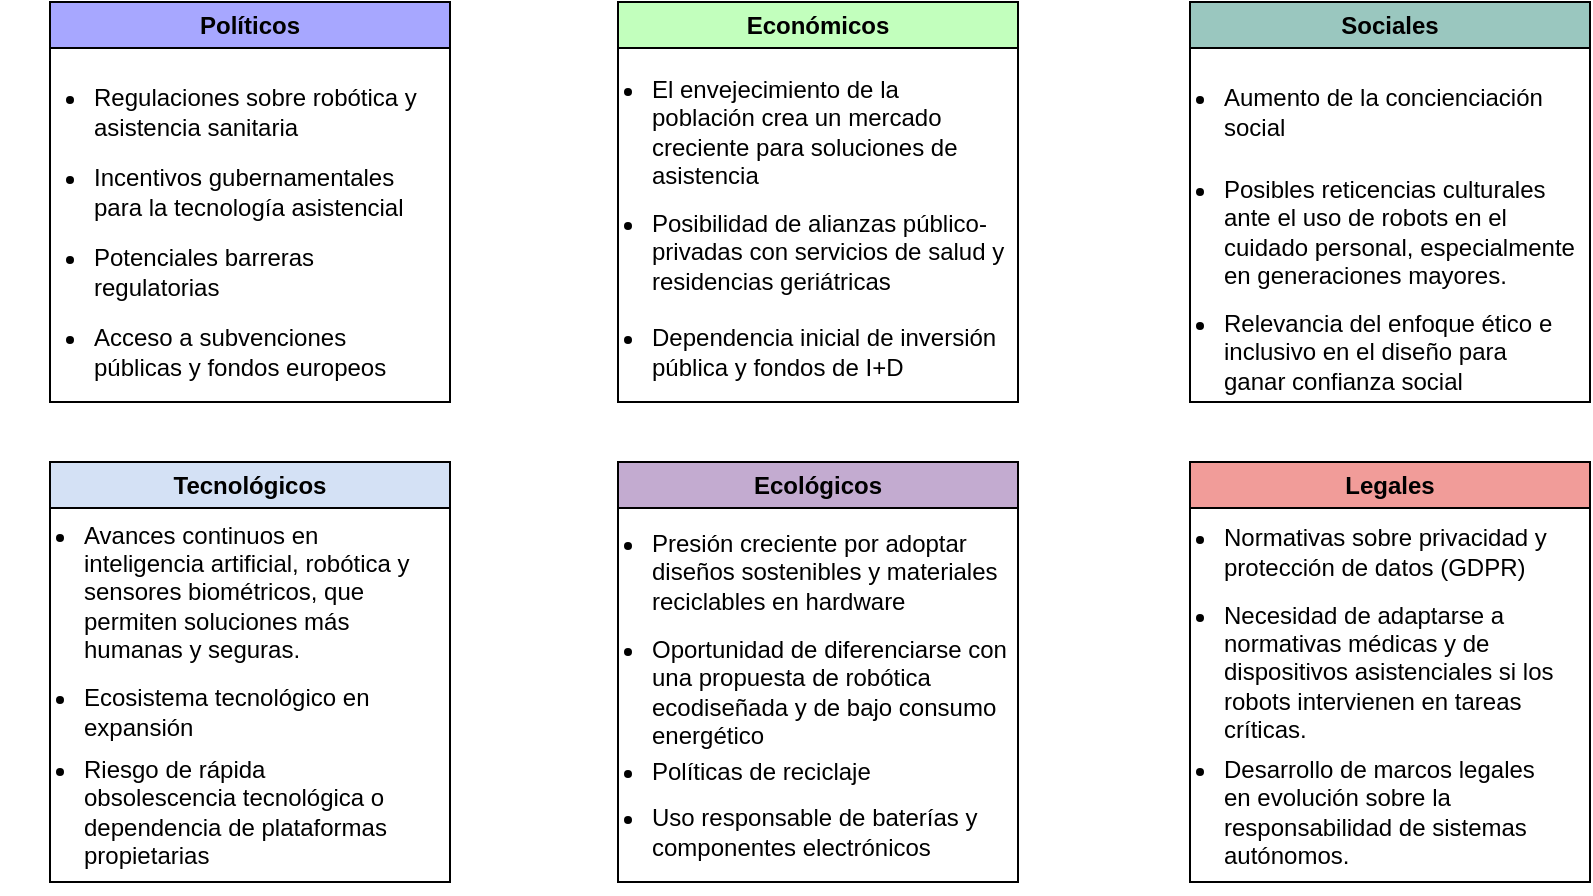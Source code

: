 <mxfile version="27.0.5">
  <diagram name="Página-1" id="KQDYIZzab1s5SlYYewiA">
    <mxGraphModel grid="1" page="1" gridSize="10" guides="1" tooltips="1" connect="1" arrows="1" fold="1" pageScale="1" pageWidth="827" pageHeight="1169" math="0" shadow="0">
      <root>
        <mxCell id="0" />
        <mxCell id="1" parent="0" />
        <mxCell id="4xcO3Zxa15kBrKBXQhS6-15" value="Políticos" style="swimlane;whiteSpace=wrap;html=1;fillColor=#A7A7FF;" vertex="1" parent="1">
          <mxGeometry x="30" y="10" width="200" height="200" as="geometry" />
        </mxCell>
        <mxCell id="4xcO3Zxa15kBrKBXQhS6-16" value="&lt;ul&gt;&lt;li&gt;&lt;span style=&quot;&quot;&gt;Regulaciones sobre robótica y asistencia sanitaria&lt;/span&gt;&lt;/li&gt;&lt;/ul&gt;" style="text;html=1;align=left;verticalAlign=middle;whiteSpace=wrap;rounded=0;" vertex="1" parent="4xcO3Zxa15kBrKBXQhS6-15">
          <mxGeometry x="-20" y="40" width="210" height="30" as="geometry" />
        </mxCell>
        <mxCell id="4xcO3Zxa15kBrKBXQhS6-17" value="&lt;ul&gt;&lt;li&gt;Incentivos gubernamentales para la tecnología asistencial&lt;/li&gt;&lt;/ul&gt;" style="text;html=1;align=left;verticalAlign=middle;whiteSpace=wrap;rounded=0;" vertex="1" parent="4xcO3Zxa15kBrKBXQhS6-15">
          <mxGeometry x="-20" y="80" width="210" height="30" as="geometry" />
        </mxCell>
        <mxCell id="4xcO3Zxa15kBrKBXQhS6-18" value="&lt;ul&gt;&lt;li&gt;Potenciales barreras regulatorias&lt;/li&gt;&lt;/ul&gt;" style="text;html=1;align=left;verticalAlign=middle;whiteSpace=wrap;rounded=0;" vertex="1" parent="4xcO3Zxa15kBrKBXQhS6-15">
          <mxGeometry x="-20" y="120" width="210" height="30" as="geometry" />
        </mxCell>
        <mxCell id="FdmWpo-A0VNlDzlQSHFS-1" value="&lt;ul&gt;&lt;li&gt;Acceso a subvenciones públicas y fondos europeos&lt;/li&gt;&lt;/ul&gt;" style="text;html=1;align=left;verticalAlign=middle;whiteSpace=wrap;rounded=0;" vertex="1" parent="4xcO3Zxa15kBrKBXQhS6-15">
          <mxGeometry x="-20" y="160" width="210" height="30" as="geometry" />
        </mxCell>
        <mxCell id="4xcO3Zxa15kBrKBXQhS6-19" value="Económicos" style="swimlane;whiteSpace=wrap;html=1;fillColor=#C2FFBD;" vertex="1" parent="1">
          <mxGeometry x="314" y="10" width="200" height="200" as="geometry" />
        </mxCell>
        <mxCell id="4xcO3Zxa15kBrKBXQhS6-20" value="&lt;ul&gt;&lt;li&gt;El envejecimiento de la población crea un mercado creciente para soluciones de asistencia&lt;/li&gt;&lt;/ul&gt;" style="text;html=1;align=left;verticalAlign=middle;whiteSpace=wrap;rounded=0;" vertex="1" parent="4xcO3Zxa15kBrKBXQhS6-19">
          <mxGeometry x="-25" y="50" width="220" height="30" as="geometry" />
        </mxCell>
        <mxCell id="4xcO3Zxa15kBrKBXQhS6-21" value="&lt;ul&gt;&lt;li&gt;Posibilidad de alianzas público-privadas con servicios de salud y residencias geriátricas&lt;/li&gt;&lt;/ul&gt;" style="text;html=1;align=left;verticalAlign=middle;whiteSpace=wrap;rounded=0;" vertex="1" parent="4xcO3Zxa15kBrKBXQhS6-19">
          <mxGeometry x="-25" y="110" width="220" height="30" as="geometry" />
        </mxCell>
        <mxCell id="FdmWpo-A0VNlDzlQSHFS-2" value="&lt;ul&gt;&lt;li&gt;Dependencia inicial de inversión pública y fondos de I+D&lt;/li&gt;&lt;/ul&gt;" style="text;html=1;align=left;verticalAlign=middle;whiteSpace=wrap;rounded=0;" vertex="1" parent="4xcO3Zxa15kBrKBXQhS6-19">
          <mxGeometry x="-25" y="160" width="220" height="30" as="geometry" />
        </mxCell>
        <mxCell id="4xcO3Zxa15kBrKBXQhS6-24" value="Sociales" style="swimlane;whiteSpace=wrap;html=1;fillColor=#9AC7BF;" vertex="1" parent="1">
          <mxGeometry x="600" y="10" width="200" height="200" as="geometry" />
        </mxCell>
        <mxCell id="4xcO3Zxa15kBrKBXQhS6-25" value="&lt;ul&gt;&lt;li&gt;Aumento de la concienciación social&lt;/li&gt;&lt;/ul&gt;" style="text;html=1;align=left;verticalAlign=middle;whiteSpace=wrap;rounded=0;" vertex="1" parent="4xcO3Zxa15kBrKBXQhS6-24">
          <mxGeometry x="-25" y="40" width="220" height="30" as="geometry" />
        </mxCell>
        <mxCell id="4xcO3Zxa15kBrKBXQhS6-26" value="&lt;ul&gt;&lt;li&gt;Posibles reticencias culturales ante el uso de robots en el cuidado personal, especialmente en generaciones mayores.&lt;/li&gt;&lt;/ul&gt;" style="text;html=1;align=left;verticalAlign=middle;whiteSpace=wrap;rounded=0;" vertex="1" parent="4xcO3Zxa15kBrKBXQhS6-24">
          <mxGeometry x="-25" y="100" width="220" height="30" as="geometry" />
        </mxCell>
        <mxCell id="4xcO3Zxa15kBrKBXQhS6-27" value="&lt;ul&gt;&lt;li&gt;Relevancia del enfoque ético e inclusivo en el diseño para ganar confianza social&lt;/li&gt;&lt;/ul&gt;" style="text;html=1;align=left;verticalAlign=middle;whiteSpace=wrap;rounded=0;" vertex="1" parent="4xcO3Zxa15kBrKBXQhS6-24">
          <mxGeometry x="-25" y="160" width="210" height="30" as="geometry" />
        </mxCell>
        <mxCell id="4xcO3Zxa15kBrKBXQhS6-29" value="Tecnológicos" style="swimlane;whiteSpace=wrap;html=1;fillColor=#D4E1F5;" vertex="1" parent="1">
          <mxGeometry x="30" y="240" width="200" height="210" as="geometry" />
        </mxCell>
        <mxCell id="4xcO3Zxa15kBrKBXQhS6-30" value="&lt;ul&gt;&lt;li&gt;Avances continuos en inteligencia artificial, robótica y sensores biométricos, que permiten soluciones más humanas y seguras.&lt;/li&gt;&lt;/ul&gt;" style="text;html=1;align=left;verticalAlign=middle;whiteSpace=wrap;rounded=0;" vertex="1" parent="4xcO3Zxa15kBrKBXQhS6-29">
          <mxGeometry x="-25" y="50" width="220" height="30" as="geometry" />
        </mxCell>
        <mxCell id="4xcO3Zxa15kBrKBXQhS6-31" value="&lt;ul&gt;&lt;li&gt;Ecosistema tecnológico en expansión&lt;/li&gt;&lt;/ul&gt;" style="text;html=1;align=left;verticalAlign=middle;whiteSpace=wrap;rounded=0;" vertex="1" parent="4xcO3Zxa15kBrKBXQhS6-29">
          <mxGeometry x="-25" y="110" width="220" height="30" as="geometry" />
        </mxCell>
        <mxCell id="4xcO3Zxa15kBrKBXQhS6-32" value="&lt;ul&gt;&lt;li&gt;Riesgo de rápida obsolescencia tecnológica o dependencia de plataformas propietarias&lt;/li&gt;&lt;/ul&gt;" style="text;html=1;align=left;verticalAlign=middle;whiteSpace=wrap;rounded=0;" vertex="1" parent="4xcO3Zxa15kBrKBXQhS6-29">
          <mxGeometry x="-25" y="160" width="210" height="30" as="geometry" />
        </mxCell>
        <mxCell id="4xcO3Zxa15kBrKBXQhS6-34" value="Ecológicos" style="swimlane;whiteSpace=wrap;html=1;fillColor=#C3ABD0;" vertex="1" parent="1">
          <mxGeometry x="314" y="240" width="200" height="210" as="geometry" />
        </mxCell>
        <mxCell id="4xcO3Zxa15kBrKBXQhS6-35" value="&lt;ul&gt;&lt;li&gt;Presión creciente por adoptar diseños sostenibles y materiales reciclables en hardware&lt;/li&gt;&lt;/ul&gt;" style="text;html=1;align=left;verticalAlign=middle;whiteSpace=wrap;rounded=0;" vertex="1" parent="4xcO3Zxa15kBrKBXQhS6-34">
          <mxGeometry x="-25" y="40" width="220" height="30" as="geometry" />
        </mxCell>
        <mxCell id="4xcO3Zxa15kBrKBXQhS6-36" value="&lt;ul&gt;&lt;li&gt;Oportunidad de diferenciarse con una propuesta de robótica ecodiseñada y de bajo consumo energético&lt;/li&gt;&lt;/ul&gt;" style="text;html=1;align=left;verticalAlign=middle;whiteSpace=wrap;rounded=0;" vertex="1" parent="4xcO3Zxa15kBrKBXQhS6-34">
          <mxGeometry x="-25" y="100" width="220" height="30" as="geometry" />
        </mxCell>
        <mxCell id="4xcO3Zxa15kBrKBXQhS6-37" value="&lt;ul&gt;&lt;li&gt;Políticas de reciclaje&lt;/li&gt;&lt;/ul&gt;" style="text;html=1;align=left;verticalAlign=middle;whiteSpace=wrap;rounded=0;" vertex="1" parent="4xcO3Zxa15kBrKBXQhS6-34">
          <mxGeometry x="-25" y="140" width="210" height="30" as="geometry" />
        </mxCell>
        <mxCell id="4xcO3Zxa15kBrKBXQhS6-38" value="&lt;ul&gt;&lt;li&gt;Uso responsable de baterías y componentes electrónicos&lt;/li&gt;&lt;/ul&gt;" style="text;html=1;align=left;verticalAlign=middle;whiteSpace=wrap;rounded=0;" vertex="1" parent="4xcO3Zxa15kBrKBXQhS6-34">
          <mxGeometry x="-25" y="170" width="210" height="30" as="geometry" />
        </mxCell>
        <mxCell id="4xcO3Zxa15kBrKBXQhS6-39" value="Legales" style="swimlane;whiteSpace=wrap;html=1;fillColor=#F19C99;" vertex="1" parent="1">
          <mxGeometry x="600" y="240" width="200" height="210" as="geometry" />
        </mxCell>
        <mxCell id="4xcO3Zxa15kBrKBXQhS6-40" value="&lt;ul&gt;&lt;li&gt;Normativas sobre privacidad y protección de datos (GDPR)&lt;/li&gt;&lt;/ul&gt;" style="text;html=1;align=left;verticalAlign=middle;whiteSpace=wrap;rounded=0;" vertex="1" parent="4xcO3Zxa15kBrKBXQhS6-39">
          <mxGeometry x="-25" y="30" width="220" height="30" as="geometry" />
        </mxCell>
        <mxCell id="4xcO3Zxa15kBrKBXQhS6-41" value="&lt;ul&gt;&lt;li&gt;Necesidad de adaptarse a normativas médicas y de dispositivos asistenciales si los robots intervienen en tareas críticas.&lt;/li&gt;&lt;/ul&gt;" style="text;html=1;align=left;verticalAlign=middle;whiteSpace=wrap;rounded=0;" vertex="1" parent="4xcO3Zxa15kBrKBXQhS6-39">
          <mxGeometry x="-25" y="90" width="220" height="30" as="geometry" />
        </mxCell>
        <mxCell id="4xcO3Zxa15kBrKBXQhS6-42" value="&lt;ul&gt;&lt;li&gt;Desarrollo de marcos legales en evolución sobre la responsabilidad de sistemas autónomos.&lt;/li&gt;&lt;/ul&gt;" style="text;html=1;align=left;verticalAlign=middle;whiteSpace=wrap;rounded=0;" vertex="1" parent="4xcO3Zxa15kBrKBXQhS6-39">
          <mxGeometry x="-25" y="160" width="210" height="30" as="geometry" />
        </mxCell>
      </root>
    </mxGraphModel>
  </diagram>
</mxfile>
